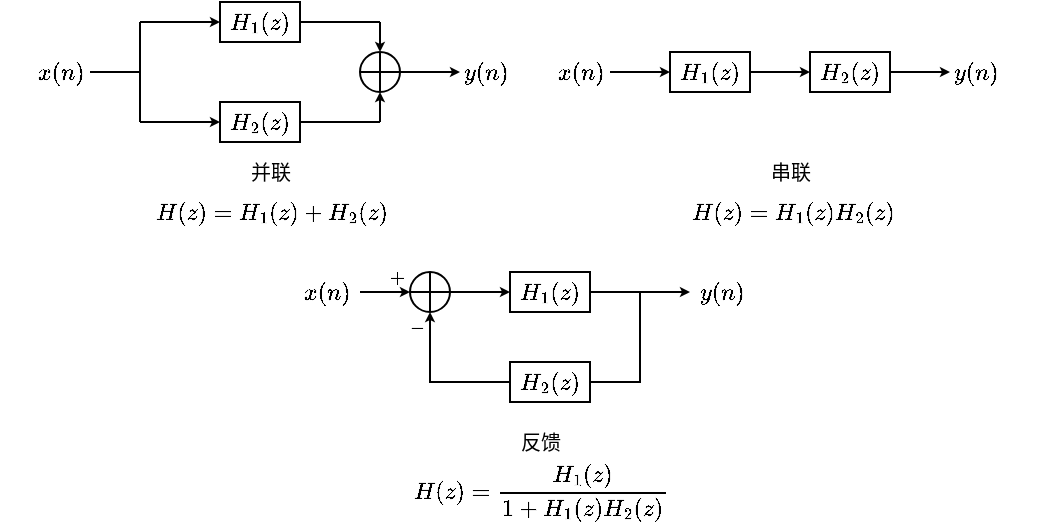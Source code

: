 <mxfile version="20.7.4" type="device" pages="2"><diagram id="JJFDP4JxBi6WycYrjmse" name="第 1 页"><mxGraphModel dx="658" dy="459" grid="1" gridSize="5" guides="1" tooltips="1" connect="1" arrows="1" fold="1" page="1" pageScale="1" pageWidth="827" pageHeight="1169" math="1" shadow="0"><root><mxCell id="0"/><mxCell id="1" parent="0"/><mxCell id="b4cG3zb9_oaLRwpE3bwH-1" value="$$x(n)$$" style="text;html=1;align=center;verticalAlign=middle;resizable=1;points=[];autosize=1;strokeColor=none;fillColor=none;fontSize=10;movable=1;rotatable=1;deletable=1;editable=1;connectable=1;" parent="1" vertex="1"><mxGeometry x="65" y="65" width="60" height="30" as="geometry"/></mxCell><mxCell id="b4cG3zb9_oaLRwpE3bwH-2" value="" style="endArrow=classic;html=1;rounded=0;fontSize=10;endSize=2;startSize=2;" parent="1" edge="1"><mxGeometry width="50" height="50" relative="1" as="geometry"><mxPoint x="135" y="55" as="sourcePoint"/><mxPoint x="175" y="55" as="targetPoint"/></mxGeometry></mxCell><mxCell id="b4cG3zb9_oaLRwpE3bwH-3" value="" style="endArrow=none;html=1;rounded=0;fontSize=10;startSize=2;endSize=2;" parent="1" edge="1"><mxGeometry width="50" height="50" relative="1" as="geometry"><mxPoint x="135" y="105" as="sourcePoint"/><mxPoint x="135" y="55" as="targetPoint"/></mxGeometry></mxCell><mxCell id="b4cG3zb9_oaLRwpE3bwH-4" value="" style="endArrow=classic;html=1;rounded=0;fontSize=10;startSize=2;endSize=2;" parent="1" edge="1"><mxGeometry width="50" height="50" relative="1" as="geometry"><mxPoint x="135" y="105" as="sourcePoint"/><mxPoint x="175" y="105" as="targetPoint"/></mxGeometry></mxCell><mxCell id="b4cG3zb9_oaLRwpE3bwH-5" value="$$H_1(z)$$" style="rounded=0;whiteSpace=wrap;html=1;fontSize=10;" parent="1" vertex="1"><mxGeometry x="175" y="45" width="40" height="20" as="geometry"/></mxCell><mxCell id="b4cG3zb9_oaLRwpE3bwH-6" value="$$H_2(z)$$" style="rounded=0;whiteSpace=wrap;html=1;fontSize=10;" parent="1" vertex="1"><mxGeometry x="175" y="95" width="40" height="20" as="geometry"/></mxCell><mxCell id="b4cG3zb9_oaLRwpE3bwH-7" value="" style="endArrow=none;html=1;rounded=0;fontSize=10;startSize=2;endSize=2;" parent="1" edge="1"><mxGeometry width="50" height="50" relative="1" as="geometry"><mxPoint x="215" y="55" as="sourcePoint"/><mxPoint x="255" y="55" as="targetPoint"/></mxGeometry></mxCell><mxCell id="b4cG3zb9_oaLRwpE3bwH-8" value="" style="endArrow=none;html=1;rounded=0;fontSize=10;startSize=2;endSize=2;" parent="1" edge="1"><mxGeometry width="50" height="50" relative="1" as="geometry"><mxPoint x="215" y="105" as="sourcePoint"/><mxPoint x="255" y="105" as="targetPoint"/></mxGeometry></mxCell><mxCell id="b4cG3zb9_oaLRwpE3bwH-10" value="" style="shape=orEllipse;perimeter=ellipsePerimeter;whiteSpace=wrap;html=1;backgroundOutline=1;fontSize=10;" parent="1" vertex="1"><mxGeometry x="245" y="70" width="20" height="20" as="geometry"/></mxCell><mxCell id="4q6ykrRLlagIntSVL15F-1" value="" style="endArrow=classic;html=1;rounded=0;startSize=2;endSize=2;entryX=0.5;entryY=0;entryDx=0;entryDy=0;" parent="1" target="b4cG3zb9_oaLRwpE3bwH-10" edge="1"><mxGeometry width="50" height="50" relative="1" as="geometry"><mxPoint x="255" y="55" as="sourcePoint"/><mxPoint x="320" y="40" as="targetPoint"/></mxGeometry></mxCell><mxCell id="4q6ykrRLlagIntSVL15F-2" value="" style="endArrow=classic;html=1;rounded=0;startSize=2;endSize=2;entryX=0.5;entryY=1;entryDx=0;entryDy=0;" parent="1" target="b4cG3zb9_oaLRwpE3bwH-10" edge="1"><mxGeometry width="50" height="50" relative="1" as="geometry"><mxPoint x="255" y="105" as="sourcePoint"/><mxPoint x="305" y="55" as="targetPoint"/></mxGeometry></mxCell><mxCell id="4q6ykrRLlagIntSVL15F-3" value="" style="endArrow=classic;html=1;rounded=0;startSize=2;endSize=2;" parent="1" edge="1"><mxGeometry width="50" height="50" relative="1" as="geometry"><mxPoint x="265" y="80" as="sourcePoint"/><mxPoint x="295" y="80" as="targetPoint"/></mxGeometry></mxCell><mxCell id="4q6ykrRLlagIntSVL15F-4" value="$$y(n)$$" style="text;html=1;align=center;verticalAlign=middle;resizable=1;points=[];autosize=1;strokeColor=none;fillColor=none;fontSize=10;movable=1;rotatable=1;deletable=1;editable=1;connectable=1;" parent="1" vertex="1"><mxGeometry x="278" y="65" width="60" height="30" as="geometry"/></mxCell><mxCell id="4q6ykrRLlagIntSVL15F-5" value="" style="endArrow=none;html=1;rounded=0;fontSize=10;startSize=2;endSize=2;" parent="1" edge="1"><mxGeometry width="50" height="50" relative="1" as="geometry"><mxPoint x="110" y="80" as="sourcePoint"/><mxPoint x="135" y="80" as="targetPoint"/></mxGeometry></mxCell><mxCell id="4q6ykrRLlagIntSVL15F-6" value="并联" style="text;html=1;align=center;verticalAlign=middle;resizable=1;points=[];autosize=1;strokeColor=none;fillColor=none;fontSize=10;movable=1;rotatable=1;deletable=1;editable=1;connectable=1;" parent="1" vertex="1"><mxGeometry x="180" y="120" width="40" height="20" as="geometry"/></mxCell><mxCell id="4q6ykrRLlagIntSVL15F-7" value="$$H(z)=H_1(z)+H_2(z)$$" style="text;html=1;align=center;verticalAlign=middle;resizable=1;points=[];autosize=1;strokeColor=none;fillColor=none;fontSize=10;movable=1;rotatable=1;deletable=1;editable=1;connectable=1;" parent="1" vertex="1"><mxGeometry x="133" y="135" width="135" height="30" as="geometry"/></mxCell><mxCell id="4q6ykrRLlagIntSVL15F-8" value="$$x(n)$$" style="text;html=1;align=center;verticalAlign=middle;resizable=1;points=[];autosize=1;strokeColor=none;fillColor=none;fontSize=10;movable=1;rotatable=1;deletable=1;editable=1;connectable=1;" parent="1" vertex="1"><mxGeometry x="325" y="65" width="60" height="30" as="geometry"/></mxCell><mxCell id="4q6ykrRLlagIntSVL15F-9" value="" style="endArrow=classic;html=1;rounded=0;fontSize=10;endSize=2;startSize=2;" parent="1" edge="1"><mxGeometry width="50" height="50" relative="1" as="geometry"><mxPoint x="370" y="80" as="sourcePoint"/><mxPoint x="400" y="80" as="targetPoint"/></mxGeometry></mxCell><mxCell id="4q6ykrRLlagIntSVL15F-11" value="" style="endArrow=classic;html=1;rounded=0;fontSize=10;startSize=2;endSize=2;" parent="1" edge="1"><mxGeometry width="50" height="50" relative="1" as="geometry"><mxPoint x="440" y="80" as="sourcePoint"/><mxPoint x="470" y="80" as="targetPoint"/></mxGeometry></mxCell><mxCell id="4q6ykrRLlagIntSVL15F-12" value="$$H_1(z)$$" style="rounded=0;whiteSpace=wrap;html=1;fontSize=10;" parent="1" vertex="1"><mxGeometry x="400" y="70" width="40" height="20" as="geometry"/></mxCell><mxCell id="4q6ykrRLlagIntSVL15F-13" value="$$H_2(z)$$" style="rounded=0;whiteSpace=wrap;html=1;fontSize=10;" parent="1" vertex="1"><mxGeometry x="470" y="70" width="40" height="20" as="geometry"/></mxCell><mxCell id="4q6ykrRLlagIntSVL15F-19" value="" style="endArrow=classic;html=1;rounded=0;startSize=2;endSize=2;" parent="1" edge="1"><mxGeometry width="50" height="50" relative="1" as="geometry"><mxPoint x="510" y="80" as="sourcePoint"/><mxPoint x="540" y="80" as="targetPoint"/></mxGeometry></mxCell><mxCell id="4q6ykrRLlagIntSVL15F-20" value="$$y(n)$$" style="text;html=1;align=center;verticalAlign=middle;resizable=1;points=[];autosize=1;strokeColor=none;fillColor=none;fontSize=10;movable=1;rotatable=1;deletable=1;editable=1;connectable=1;" parent="1" vertex="1"><mxGeometry x="523" y="65" width="60" height="30" as="geometry"/></mxCell><mxCell id="4q6ykrRLlagIntSVL15F-22" value="串联" style="text;html=1;align=center;verticalAlign=middle;resizable=1;points=[];autosize=1;strokeColor=none;fillColor=none;fontSize=10;movable=1;rotatable=1;deletable=1;editable=1;connectable=1;" parent="1" vertex="1"><mxGeometry x="440" y="115" width="40" height="30" as="geometry"/></mxCell><mxCell id="4q6ykrRLlagIntSVL15F-23" value="$$H(z)=H_1(z)H_2(z)$$" style="text;html=1;align=center;verticalAlign=middle;resizable=1;points=[];autosize=1;strokeColor=none;fillColor=none;fontSize=10;movable=1;rotatable=1;deletable=1;editable=1;connectable=1;" parent="1" vertex="1"><mxGeometry x="396" y="135" width="130" height="30" as="geometry"/></mxCell><mxCell id="cuq1s4lnqNH5COgfYEs--2" value="$$x(n)$$" style="text;html=1;align=center;verticalAlign=middle;resizable=1;points=[];autosize=1;strokeColor=none;fillColor=none;fontSize=10;movable=1;rotatable=1;deletable=1;editable=1;connectable=1;" vertex="1" parent="1"><mxGeometry x="210" y="180" width="35" height="20" as="geometry"/></mxCell><mxCell id="cuq1s4lnqNH5COgfYEs--3" value="" style="endArrow=classic;html=1;rounded=0;fontSize=10;endSize=2;startSize=2;exitX=1;exitY=0.5;exitDx=0;exitDy=0;entryX=0;entryY=0.5;entryDx=0;entryDy=0;" edge="1" parent="1" source="cuq1s4lnqNH5COgfYEs--10" target="cuq1s4lnqNH5COgfYEs--6"><mxGeometry width="50" height="50" relative="1" as="geometry"><mxPoint x="280" y="155" as="sourcePoint"/><mxPoint x="310" y="165" as="targetPoint"/></mxGeometry></mxCell><mxCell id="cuq1s4lnqNH5COgfYEs--5" value="" style="endArrow=classic;html=1;rounded=0;fontSize=10;startSize=2;endSize=2;entryX=0.5;entryY=1;entryDx=0;entryDy=0;exitX=0;exitY=0.5;exitDx=0;exitDy=0;" edge="1" parent="1" source="cuq1s4lnqNH5COgfYEs--7" target="cuq1s4lnqNH5COgfYEs--10"><mxGeometry width="50" height="50" relative="1" as="geometry"><mxPoint x="280" y="235" as="sourcePoint"/><mxPoint x="310" y="215" as="targetPoint"/><Array as="points"><mxPoint x="280" y="235"/></Array></mxGeometry></mxCell><mxCell id="cuq1s4lnqNH5COgfYEs--6" value="$$H_1(z)$$" style="rounded=0;whiteSpace=wrap;html=1;fontSize=10;" vertex="1" parent="1"><mxGeometry x="320" y="180" width="40" height="20" as="geometry"/></mxCell><mxCell id="cuq1s4lnqNH5COgfYEs--7" value="$$H_2(z)$$" style="rounded=0;whiteSpace=wrap;html=1;fontSize=10;" vertex="1" parent="1"><mxGeometry x="320" y="225" width="40" height="20" as="geometry"/></mxCell><mxCell id="cuq1s4lnqNH5COgfYEs--8" value="" style="endArrow=none;html=1;rounded=0;fontSize=10;startSize=2;endSize=2;exitX=1;exitY=0.5;exitDx=0;exitDy=0;" edge="1" parent="1" source="cuq1s4lnqNH5COgfYEs--6"><mxGeometry width="50" height="50" relative="1" as="geometry"><mxPoint x="350" y="165" as="sourcePoint"/><mxPoint x="400" y="190" as="targetPoint"/></mxGeometry></mxCell><mxCell id="cuq1s4lnqNH5COgfYEs--9" value="" style="endArrow=none;html=1;rounded=0;fontSize=10;startSize=2;endSize=2;entryX=1;entryY=0.5;entryDx=0;entryDy=0;" edge="1" parent="1" target="cuq1s4lnqNH5COgfYEs--7"><mxGeometry width="50" height="50" relative="1" as="geometry"><mxPoint x="385" y="190" as="sourcePoint"/><mxPoint x="390" y="215" as="targetPoint"/><Array as="points"><mxPoint x="385" y="235"/></Array></mxGeometry></mxCell><mxCell id="cuq1s4lnqNH5COgfYEs--10" value="" style="shape=orEllipse;perimeter=ellipsePerimeter;whiteSpace=wrap;html=1;backgroundOutline=1;fontSize=10;" vertex="1" parent="1"><mxGeometry x="270" y="180" width="20" height="20" as="geometry"/></mxCell><mxCell id="cuq1s4lnqNH5COgfYEs--13" value="" style="endArrow=classic;html=1;rounded=0;startSize=2;endSize=2;" edge="1" parent="1"><mxGeometry width="50" height="50" relative="1" as="geometry"><mxPoint x="400" y="190" as="sourcePoint"/><mxPoint x="410" y="190" as="targetPoint"/></mxGeometry></mxCell><mxCell id="cuq1s4lnqNH5COgfYEs--14" value="$$y(n)$$" style="text;html=1;align=center;verticalAlign=middle;resizable=1;points=[];autosize=1;strokeColor=none;fillColor=none;fontSize=10;movable=1;rotatable=1;deletable=1;editable=1;connectable=1;" vertex="1" parent="1"><mxGeometry x="396" y="175" width="60" height="30" as="geometry"/></mxCell><mxCell id="cuq1s4lnqNH5COgfYEs--15" value="" style="endArrow=classic;html=1;rounded=0;fontSize=10;startSize=2;endSize=2;endFill=1;" edge="1" parent="1"><mxGeometry width="50" height="50" relative="1" as="geometry"><mxPoint x="245" y="190" as="sourcePoint"/><mxPoint x="270" y="190" as="targetPoint"/></mxGeometry></mxCell><mxCell id="cuq1s4lnqNH5COgfYEs--16" value="$$+$$" style="text;html=1;align=center;verticalAlign=middle;resizable=1;points=[];autosize=1;strokeColor=none;fillColor=none;fontSize=8;movable=1;rotatable=1;deletable=1;editable=1;connectable=1;" vertex="1" parent="1"><mxGeometry x="255" y="175" width="15" height="15" as="geometry"/></mxCell><mxCell id="cuq1s4lnqNH5COgfYEs--17" value="$$-$$" style="text;html=1;align=center;verticalAlign=middle;resizable=1;points=[];autosize=1;strokeColor=none;fillColor=none;fontSize=8;movable=1;rotatable=1;deletable=1;editable=1;connectable=1;" vertex="1" parent="1"><mxGeometry x="265" y="200" width="15" height="15" as="geometry"/></mxCell><mxCell id="cuq1s4lnqNH5COgfYEs--22" value="反馈" style="text;html=1;align=center;verticalAlign=middle;resizable=1;points=[];autosize=1;strokeColor=none;fillColor=none;fontSize=10;movable=1;rotatable=1;deletable=1;editable=1;connectable=1;" vertex="1" parent="1"><mxGeometry x="315" y="250" width="40" height="30" as="geometry"/></mxCell><mxCell id="cuq1s4lnqNH5COgfYEs--23" value="$$H(z)=\frac{H_1(z)}{1+H_1(z)H_2(z)}$$" style="text;html=1;align=center;verticalAlign=middle;resizable=0;points=[];autosize=1;strokeColor=none;fillColor=none;fontSize=10;" vertex="1" parent="1"><mxGeometry x="235" y="275" width="200" height="30" as="geometry"/></mxCell></root></mxGraphModel></diagram><diagram id="ZNCuDkO9YnSEe4wiAJnF" name="第 2 页"><mxGraphModel dx="318" dy="222" grid="1" gridSize="5" guides="1" tooltips="1" connect="1" arrows="1" fold="1" page="1" pageScale="1" pageWidth="827" pageHeight="1169" math="1" shadow="0"><root><mxCell id="0"/><mxCell id="1" parent="0"/><mxCell id="1MvGV-CY55X10MRo8JR7-1" value="" style="endArrow=none;html=1;rounded=0;fontSize=10;entryX=0;entryY=0.5;entryDx=0;entryDy=0;" edge="1" parent="1" target="1MvGV-CY55X10MRo8JR7-7"><mxGeometry width="50" height="50" relative="1" as="geometry"><mxPoint x="80" y="80" as="sourcePoint"/><mxPoint x="195" y="80" as="targetPoint"/></mxGeometry></mxCell><mxCell id="1MvGV-CY55X10MRo8JR7-2" value="" style="endArrow=classic;html=1;rounded=0;fontSize=10;startSize=2;endSize=2;" edge="1" parent="1"><mxGeometry width="50" height="50" relative="1" as="geometry"><mxPoint x="145" y="80" as="sourcePoint"/><mxPoint x="160" y="80" as="targetPoint"/></mxGeometry></mxCell><mxCell id="1MvGV-CY55X10MRo8JR7-3" value="" style="endArrow=classic;html=1;rounded=0;fontSize=10;startSize=2;endSize=2;endFill=1;" edge="1" parent="1"><mxGeometry width="50" height="50" relative="1" as="geometry"><mxPoint x="120" y="80" as="sourcePoint"/><mxPoint x="120" y="100" as="targetPoint"/></mxGeometry></mxCell><mxCell id="1MvGV-CY55X10MRo8JR7-4" value="$$z^{-1}$$" style="rounded=0;whiteSpace=wrap;html=1;fontSize=10;" vertex="1" parent="1"><mxGeometry x="105" y="100" width="30" height="30" as="geometry"/></mxCell><mxCell id="1MvGV-CY55X10MRo8JR7-5" value="$$x(n)$$" style="text;html=1;align=center;verticalAlign=middle;resizable=1;points=[];autosize=1;strokeColor=none;fillColor=none;fontSize=10;movable=1;rotatable=1;deletable=1;editable=1;connectable=1;" vertex="1" parent="1"><mxGeometry x="80" y="60" width="30" height="20" as="geometry"/></mxCell><mxCell id="1MvGV-CY55X10MRo8JR7-6" value="$$b_0$$" style="text;html=1;align=center;verticalAlign=middle;resizable=1;points=[];autosize=1;strokeColor=none;fillColor=none;fontSize=10;movable=1;rotatable=1;deletable=1;editable=1;connectable=1;" vertex="1" parent="1"><mxGeometry x="145" y="60" width="20" height="20" as="geometry"/></mxCell><mxCell id="1MvGV-CY55X10MRo8JR7-7" value="$$\Sigma$$" style="ellipse;whiteSpace=wrap;html=1;aspect=fixed;fontSize=10;" vertex="1" parent="1"><mxGeometry x="195" y="70" width="20" height="20" as="geometry"/></mxCell><mxCell id="1MvGV-CY55X10MRo8JR7-8" value="$$\Sigma$$" style="ellipse;whiteSpace=wrap;html=1;aspect=fixed;fontSize=10;" vertex="1" parent="1"><mxGeometry x="195" y="140" width="20" height="20" as="geometry"/></mxCell><mxCell id="1MvGV-CY55X10MRo8JR7-9" value="$$\Sigma$$" style="ellipse;whiteSpace=wrap;html=1;aspect=fixed;fontSize=10;" vertex="1" parent="1"><mxGeometry x="195" y="210" width="20" height="20" as="geometry"/></mxCell><mxCell id="1MvGV-CY55X10MRo8JR7-10" value="$$\Sigma$$" style="ellipse;whiteSpace=wrap;html=1;aspect=fixed;fontSize=10;" vertex="1" parent="1"><mxGeometry x="195" y="280" width="20" height="20" as="geometry"/></mxCell><mxCell id="1MvGV-CY55X10MRo8JR7-11" value="$$z^{-1}$$" style="rounded=0;whiteSpace=wrap;html=1;fontSize=10;" vertex="1" parent="1"><mxGeometry x="105" y="170" width="30" height="30" as="geometry"/></mxCell><mxCell id="1MvGV-CY55X10MRo8JR7-12" value="$$z^{-1}$$" style="rounded=0;whiteSpace=wrap;html=1;fontSize=10;" vertex="1" parent="1"><mxGeometry x="105" y="310" width="30" height="30" as="geometry"/></mxCell><mxCell id="1MvGV-CY55X10MRo8JR7-13" value="" style="endArrow=classic;html=1;rounded=0;fontSize=10;startSize=2;endSize=2;exitX=0.5;exitY=1;exitDx=0;exitDy=0;entryX=0.5;entryY=0;entryDx=0;entryDy=0;" edge="1" parent="1" source="1MvGV-CY55X10MRo8JR7-4" target="1MvGV-CY55X10MRo8JR7-11"><mxGeometry width="50" height="50" relative="1" as="geometry"><mxPoint x="155" y="165" as="sourcePoint"/><mxPoint x="205" y="115" as="targetPoint"/></mxGeometry></mxCell><mxCell id="1MvGV-CY55X10MRo8JR7-15" value="" style="endArrow=none;html=1;rounded=0;fontSize=10;startSize=2;endSize=2;entryX=0;entryY=0.5;entryDx=0;entryDy=0;" edge="1" parent="1" target="1MvGV-CY55X10MRo8JR7-8"><mxGeometry width="50" height="50" relative="1" as="geometry"><mxPoint x="120" y="150" as="sourcePoint"/><mxPoint x="215" y="150" as="targetPoint"/></mxGeometry></mxCell><mxCell id="1MvGV-CY55X10MRo8JR7-16" value="" style="endArrow=classic;html=1;rounded=0;fontSize=10;startSize=2;endSize=2;" edge="1" parent="1"><mxGeometry width="50" height="50" relative="1" as="geometry"><mxPoint x="145" y="150" as="sourcePoint"/><mxPoint x="160" y="150" as="targetPoint"/></mxGeometry></mxCell><mxCell id="1MvGV-CY55X10MRo8JR7-17" value="$$b_1$$" style="text;html=1;align=center;verticalAlign=middle;resizable=1;points=[];autosize=1;strokeColor=none;fillColor=none;fontSize=10;movable=1;rotatable=1;deletable=1;editable=1;connectable=1;" vertex="1" parent="1"><mxGeometry x="145" y="130" width="20" height="20" as="geometry"/></mxCell><mxCell id="1MvGV-CY55X10MRo8JR7-18" value="" style="endArrow=classic;html=1;rounded=0;fontSize=10;startSize=2;endSize=2;" edge="1" parent="1"><mxGeometry width="50" height="50" relative="1" as="geometry"><mxPoint x="145" y="220" as="sourcePoint"/><mxPoint x="160" y="220" as="targetPoint"/></mxGeometry></mxCell><mxCell id="1MvGV-CY55X10MRo8JR7-19" value="$$b_2$$" style="text;html=1;align=center;verticalAlign=middle;resizable=1;points=[];autosize=1;strokeColor=none;fillColor=none;fontSize=10;movable=1;rotatable=1;deletable=1;editable=1;connectable=1;" vertex="1" parent="1"><mxGeometry x="145" y="200" width="20" height="20" as="geometry"/></mxCell><mxCell id="1MvGV-CY55X10MRo8JR7-20" value="" style="endArrow=classic;html=1;rounded=0;fontSize=10;startSize=2;endSize=2;" edge="1" parent="1"><mxGeometry width="50" height="50" relative="1" as="geometry"><mxPoint x="145" y="290" as="sourcePoint"/><mxPoint x="160" y="290" as="targetPoint"/></mxGeometry></mxCell><mxCell id="1MvGV-CY55X10MRo8JR7-21" value="$$b_{N-1}$$" style="text;html=1;align=center;verticalAlign=middle;resizable=1;points=[];autosize=1;strokeColor=none;fillColor=none;fontSize=10;movable=1;rotatable=1;deletable=1;editable=1;connectable=1;" vertex="1" parent="1"><mxGeometry x="140" y="270" width="35" height="20" as="geometry"/></mxCell><mxCell id="1MvGV-CY55X10MRo8JR7-22" value="" style="endArrow=classic;html=1;rounded=0;fontSize=10;startSize=2;endSize=2;" edge="1" parent="1"><mxGeometry width="50" height="50" relative="1" as="geometry"><mxPoint x="145" y="360" as="sourcePoint"/><mxPoint x="160" y="360" as="targetPoint"/></mxGeometry></mxCell><mxCell id="1MvGV-CY55X10MRo8JR7-23" value="$$b_N$$" style="text;html=1;align=center;verticalAlign=middle;resizable=1;points=[];autosize=1;strokeColor=none;fillColor=none;fontSize=10;movable=1;rotatable=1;deletable=1;editable=1;connectable=1;" vertex="1" parent="1"><mxGeometry x="145" y="340" width="20" height="20" as="geometry"/></mxCell><mxCell id="1MvGV-CY55X10MRo8JR7-24" value="" style="endArrow=none;html=1;rounded=0;fontSize=10;startSize=2;endSize=2;exitX=0.5;exitY=1;exitDx=0;exitDy=0;endFill=0;" edge="1" parent="1" source="1MvGV-CY55X10MRo8JR7-11"><mxGeometry width="50" height="50" relative="1" as="geometry"><mxPoint x="25" y="200" as="sourcePoint"/><mxPoint x="120" y="245" as="targetPoint"/></mxGeometry></mxCell><mxCell id="1MvGV-CY55X10MRo8JR7-25" value="" style="endArrow=none;html=1;rounded=0;fontSize=10;startSize=2;endSize=2;entryX=0;entryY=0.5;entryDx=0;entryDy=0;" edge="1" parent="1" target="1MvGV-CY55X10MRo8JR7-9"><mxGeometry width="50" height="50" relative="1" as="geometry"><mxPoint x="120" y="220" as="sourcePoint"/><mxPoint x="170" y="170" as="targetPoint"/></mxGeometry></mxCell><mxCell id="1MvGV-CY55X10MRo8JR7-26" value="" style="endArrow=none;html=1;rounded=0;fontSize=10;startSize=2;endSize=2;entryX=0;entryY=0.5;entryDx=0;entryDy=0;" edge="1" parent="1" target="1MvGV-CY55X10MRo8JR7-10"><mxGeometry width="50" height="50" relative="1" as="geometry"><mxPoint x="120" y="290" as="sourcePoint"/><mxPoint x="175" y="245" as="targetPoint"/></mxGeometry></mxCell><mxCell id="1MvGV-CY55X10MRo8JR7-27" value="" style="endArrow=none;dashed=1;html=1;rounded=0;fontSize=10;startSize=2;endSize=2;" edge="1" parent="1"><mxGeometry x="-0.5" y="85" width="50" height="50" relative="1" as="geometry"><mxPoint x="119.88" y="245" as="sourcePoint"/><mxPoint x="119.88" y="265" as="targetPoint"/><mxPoint as="offset"/></mxGeometry></mxCell><mxCell id="1MvGV-CY55X10MRo8JR7-28" value="" style="endArrow=none;html=1;rounded=0;fontSize=10;startSize=2;endSize=2;" edge="1" parent="1"><mxGeometry width="50" height="50" relative="1" as="geometry"><mxPoint x="120" y="290" as="sourcePoint"/><mxPoint x="120" y="265" as="targetPoint"/></mxGeometry></mxCell><mxCell id="1MvGV-CY55X10MRo8JR7-29" value="" style="endArrow=classic;html=1;rounded=0;fontSize=10;startSize=2;endSize=2;entryX=0.5;entryY=0;entryDx=0;entryDy=0;" edge="1" parent="1" target="1MvGV-CY55X10MRo8JR7-12"><mxGeometry width="50" height="50" relative="1" as="geometry"><mxPoint x="120" y="290" as="sourcePoint"/><mxPoint x="110" y="235" as="targetPoint"/></mxGeometry></mxCell><mxCell id="1MvGV-CY55X10MRo8JR7-32" value="" style="endArrow=classic;html=1;rounded=0;fontSize=10;startSize=2;endSize=2;exitX=0.5;exitY=1;exitDx=0;exitDy=0;entryX=0.5;entryY=1;entryDx=0;entryDy=0;" edge="1" parent="1" source="1MvGV-CY55X10MRo8JR7-12" target="1MvGV-CY55X10MRo8JR7-10"><mxGeometry width="50" height="50" relative="1" as="geometry"><mxPoint x="95" y="405" as="sourcePoint"/><mxPoint x="145" y="355" as="targetPoint"/><Array as="points"><mxPoint x="120" y="360"/><mxPoint x="205" y="360"/></Array></mxGeometry></mxCell><mxCell id="1MvGV-CY55X10MRo8JR7-33" value="" style="endArrow=none;dashed=1;html=1;rounded=0;fontSize=10;startSize=2;endSize=2;" edge="1" parent="1"><mxGeometry x="-0.5" y="85" width="50" height="50" relative="1" as="geometry"><mxPoint x="205" y="245" as="sourcePoint"/><mxPoint x="205" y="265" as="targetPoint"/><mxPoint as="offset"/></mxGeometry></mxCell><mxCell id="1MvGV-CY55X10MRo8JR7-34" value="" style="endArrow=none;html=1;rounded=0;fontSize=10;startSize=2;endSize=2;exitX=0.5;exitY=0;exitDx=0;exitDy=0;" edge="1" parent="1" source="1MvGV-CY55X10MRo8JR7-10"><mxGeometry width="50" height="50" relative="1" as="geometry"><mxPoint x="245" y="305" as="sourcePoint"/><mxPoint x="205" y="265" as="targetPoint"/></mxGeometry></mxCell><mxCell id="1MvGV-CY55X10MRo8JR7-35" value="" style="endArrow=classic;html=1;rounded=0;fontSize=10;startSize=2;endSize=2;endFill=1;entryX=0.5;entryY=1;entryDx=0;entryDy=0;" edge="1" parent="1" target="1MvGV-CY55X10MRo8JR7-9"><mxGeometry width="50" height="50" relative="1" as="geometry"><mxPoint x="205" y="245" as="sourcePoint"/><mxPoint x="290" y="210" as="targetPoint"/></mxGeometry></mxCell><mxCell id="1MvGV-CY55X10MRo8JR7-36" value="" style="endArrow=classic;html=1;rounded=0;fontSize=10;startSize=2;endSize=2;exitX=0.5;exitY=0;exitDx=0;exitDy=0;entryX=0.5;entryY=1;entryDx=0;entryDy=0;" edge="1" parent="1" source="1MvGV-CY55X10MRo8JR7-9" target="1MvGV-CY55X10MRo8JR7-8"><mxGeometry width="50" height="50" relative="1" as="geometry"><mxPoint x="230" y="220" as="sourcePoint"/><mxPoint x="220" y="175" as="targetPoint"/></mxGeometry></mxCell><mxCell id="1MvGV-CY55X10MRo8JR7-37" value="" style="endArrow=classic;html=1;rounded=0;fontSize=10;startSize=2;endSize=2;exitX=0.5;exitY=0;exitDx=0;exitDy=0;entryX=0.5;entryY=1;entryDx=0;entryDy=0;" edge="1" parent="1" source="1MvGV-CY55X10MRo8JR7-8" target="1MvGV-CY55X10MRo8JR7-7"><mxGeometry width="50" height="50" relative="1" as="geometry"><mxPoint x="235" y="160" as="sourcePoint"/><mxPoint x="285" y="110" as="targetPoint"/></mxGeometry></mxCell><mxCell id="1MvGV-CY55X10MRo8JR7-38" value="" style="endArrow=classic;html=1;rounded=0;fontSize=10;startSize=2;endSize=2;exitX=1;exitY=0.5;exitDx=0;exitDy=0;entryX=0;entryY=0.5;entryDx=0;entryDy=0;" edge="1" parent="1" source="1MvGV-CY55X10MRo8JR7-7" target="1MvGV-CY55X10MRo8JR7-41"><mxGeometry width="50" height="50" relative="1" as="geometry"><mxPoint x="250" y="95" as="sourcePoint"/><mxPoint x="265" y="80" as="targetPoint"/></mxGeometry></mxCell><mxCell id="1MvGV-CY55X10MRo8JR7-40" value="$$w(n)$$" style="text;html=1;align=center;verticalAlign=middle;resizable=1;points=[];autosize=1;strokeColor=none;fillColor=none;fontSize=10;movable=1;rotatable=1;deletable=1;editable=1;connectable=1;" vertex="1" parent="1"><mxGeometry x="225" y="60" width="30" height="20" as="geometry"/></mxCell><mxCell id="1MvGV-CY55X10MRo8JR7-41" value="$$\Sigma$$" style="ellipse;whiteSpace=wrap;html=1;aspect=fixed;fontSize=10;" vertex="1" parent="1"><mxGeometry x="265" y="70" width="20" height="20" as="geometry"/></mxCell><mxCell id="1MvGV-CY55X10MRo8JR7-42" value="$$\Sigma$$" style="ellipse;whiteSpace=wrap;html=1;aspect=fixed;fontSize=10;" vertex="1" parent="1"><mxGeometry x="265" y="140" width="20" height="20" as="geometry"/></mxCell><mxCell id="1MvGV-CY55X10MRo8JR7-43" value="$$\Sigma$$" style="ellipse;whiteSpace=wrap;html=1;aspect=fixed;fontSize=10;" vertex="1" parent="1"><mxGeometry x="265" y="210" width="20" height="20" as="geometry"/></mxCell><mxCell id="1MvGV-CY55X10MRo8JR7-44" value="$$\Sigma$$" style="ellipse;whiteSpace=wrap;html=1;aspect=fixed;fontSize=10;" vertex="1" parent="1"><mxGeometry x="265" y="280" width="20" height="20" as="geometry"/></mxCell><mxCell id="1MvGV-CY55X10MRo8JR7-45" value="" style="endArrow=none;dashed=1;html=1;rounded=0;fontSize=10;startSize=2;endSize=2;" edge="1" parent="1"><mxGeometry x="-0.5" y="85" width="50" height="50" relative="1" as="geometry"><mxPoint x="275" y="245" as="sourcePoint"/><mxPoint x="275" y="265" as="targetPoint"/><mxPoint as="offset"/></mxGeometry></mxCell><mxCell id="1MvGV-CY55X10MRo8JR7-46" value="" style="endArrow=none;html=1;rounded=0;fontSize=10;startSize=2;endSize=2;exitX=0.5;exitY=0;exitDx=0;exitDy=0;" edge="1" source="1MvGV-CY55X10MRo8JR7-44" parent="1"><mxGeometry width="50" height="50" relative="1" as="geometry"><mxPoint x="315" y="305" as="sourcePoint"/><mxPoint x="275" y="265" as="targetPoint"/></mxGeometry></mxCell><mxCell id="1MvGV-CY55X10MRo8JR7-47" value="" style="endArrow=classic;html=1;rounded=0;fontSize=10;startSize=2;endSize=2;endFill=1;entryX=0.5;entryY=1;entryDx=0;entryDy=0;" edge="1" target="1MvGV-CY55X10MRo8JR7-43" parent="1"><mxGeometry width="50" height="50" relative="1" as="geometry"><mxPoint x="275" y="245" as="sourcePoint"/><mxPoint x="360" y="210" as="targetPoint"/></mxGeometry></mxCell><mxCell id="1MvGV-CY55X10MRo8JR7-48" value="" style="endArrow=classic;html=1;rounded=0;fontSize=10;startSize=2;endSize=2;exitX=0.5;exitY=0;exitDx=0;exitDy=0;entryX=0.5;entryY=1;entryDx=0;entryDy=0;" edge="1" source="1MvGV-CY55X10MRo8JR7-43" target="1MvGV-CY55X10MRo8JR7-42" parent="1"><mxGeometry width="50" height="50" relative="1" as="geometry"><mxPoint x="300" y="220" as="sourcePoint"/><mxPoint x="290" y="175" as="targetPoint"/></mxGeometry></mxCell><mxCell id="1MvGV-CY55X10MRo8JR7-49" value="" style="endArrow=classic;html=1;rounded=0;fontSize=10;startSize=2;endSize=2;exitX=0.5;exitY=0;exitDx=0;exitDy=0;entryX=0.5;entryY=1;entryDx=0;entryDy=0;" edge="1" source="1MvGV-CY55X10MRo8JR7-42" target="1MvGV-CY55X10MRo8JR7-41" parent="1"><mxGeometry width="50" height="50" relative="1" as="geometry"><mxPoint x="305" y="160" as="sourcePoint"/><mxPoint x="355" y="110" as="targetPoint"/></mxGeometry></mxCell><mxCell id="1MvGV-CY55X10MRo8JR7-50" value="" style="endArrow=classic;html=1;rounded=0;fontSize=10;startSize=2;endSize=2;endFill=1;" edge="1" parent="1"><mxGeometry width="50" height="50" relative="1" as="geometry"><mxPoint x="360" y="80" as="sourcePoint"/><mxPoint x="360" y="100" as="targetPoint"/></mxGeometry></mxCell><mxCell id="1MvGV-CY55X10MRo8JR7-51" value="$$z^{-1}$$" style="rounded=0;whiteSpace=wrap;html=1;fontSize=10;" vertex="1" parent="1"><mxGeometry x="345" y="100" width="30" height="30" as="geometry"/></mxCell><mxCell id="1MvGV-CY55X10MRo8JR7-53" value="$$z^{-1}$$" style="rounded=0;whiteSpace=wrap;html=1;fontSize=10;" vertex="1" parent="1"><mxGeometry x="345" y="170" width="30" height="30" as="geometry"/></mxCell><mxCell id="1MvGV-CY55X10MRo8JR7-54" value="$$z^{-1}$$" style="rounded=0;whiteSpace=wrap;html=1;fontSize=10;" vertex="1" parent="1"><mxGeometry x="345" y="310" width="30" height="30" as="geometry"/></mxCell><mxCell id="1MvGV-CY55X10MRo8JR7-55" value="" style="endArrow=classic;html=1;rounded=0;fontSize=10;startSize=2;endSize=2;exitX=0.5;exitY=1;exitDx=0;exitDy=0;entryX=0.5;entryY=0;entryDx=0;entryDy=0;" edge="1" source="1MvGV-CY55X10MRo8JR7-51" target="1MvGV-CY55X10MRo8JR7-53" parent="1"><mxGeometry width="50" height="50" relative="1" as="geometry"><mxPoint x="395" y="165" as="sourcePoint"/><mxPoint x="445" y="115" as="targetPoint"/></mxGeometry></mxCell><mxCell id="1MvGV-CY55X10MRo8JR7-56" value="" style="endArrow=none;html=1;rounded=0;fontSize=10;startSize=2;endSize=2;exitX=0.5;exitY=1;exitDx=0;exitDy=0;endFill=0;" edge="1" source="1MvGV-CY55X10MRo8JR7-53" parent="1"><mxGeometry width="50" height="50" relative="1" as="geometry"><mxPoint x="265" y="200" as="sourcePoint"/><mxPoint x="360" y="245" as="targetPoint"/></mxGeometry></mxCell><mxCell id="1MvGV-CY55X10MRo8JR7-57" value="" style="endArrow=none;dashed=1;html=1;rounded=0;fontSize=10;startSize=2;endSize=2;" edge="1" parent="1"><mxGeometry x="-0.5" y="85" width="50" height="50" relative="1" as="geometry"><mxPoint x="359.88" y="245" as="sourcePoint"/><mxPoint x="359.88" y="265" as="targetPoint"/><mxPoint as="offset"/></mxGeometry></mxCell><mxCell id="1MvGV-CY55X10MRo8JR7-58" value="" style="endArrow=none;html=1;rounded=0;fontSize=10;startSize=2;endSize=2;" edge="1" parent="1"><mxGeometry width="50" height="50" relative="1" as="geometry"><mxPoint x="360" y="290" as="sourcePoint"/><mxPoint x="360" y="265" as="targetPoint"/></mxGeometry></mxCell><mxCell id="1MvGV-CY55X10MRo8JR7-59" value="" style="endArrow=classic;html=1;rounded=0;fontSize=10;startSize=2;endSize=2;entryX=0.5;entryY=0;entryDx=0;entryDy=0;" edge="1" target="1MvGV-CY55X10MRo8JR7-54" parent="1"><mxGeometry width="50" height="50" relative="1" as="geometry"><mxPoint x="360" y="290" as="sourcePoint"/><mxPoint x="350" y="235" as="targetPoint"/></mxGeometry></mxCell><mxCell id="1MvGV-CY55X10MRo8JR7-60" value="$$y(n)$$" style="text;html=1;align=center;verticalAlign=middle;resizable=1;points=[];autosize=1;strokeColor=none;fillColor=none;fontSize=10;movable=1;rotatable=1;deletable=1;editable=1;connectable=1;" vertex="1" parent="1"><mxGeometry x="370" y="60" width="30" height="20" as="geometry"/></mxCell><mxCell id="1MvGV-CY55X10MRo8JR7-61" value="" style="endArrow=classic;html=1;rounded=0;fontSize=10;startSize=2;endSize=2;exitX=1;exitY=0.5;exitDx=0;exitDy=0;" edge="1" parent="1" source="1MvGV-CY55X10MRo8JR7-41"><mxGeometry width="50" height="50" relative="1" as="geometry"><mxPoint x="320" y="70" as="sourcePoint"/><mxPoint x="400" y="80" as="targetPoint"/></mxGeometry></mxCell><mxCell id="1MvGV-CY55X10MRo8JR7-62" value="" style="endArrow=classic;html=1;rounded=0;fontSize=10;startSize=2;endSize=2;" edge="1" parent="1"><mxGeometry width="50" height="50" relative="1" as="geometry"><mxPoint x="305" y="80" as="sourcePoint"/><mxPoint x="320" y="80" as="targetPoint"/></mxGeometry></mxCell><mxCell id="1MvGV-CY55X10MRo8JR7-63" value="$$1/a_0$$" style="text;html=1;align=center;verticalAlign=middle;resizable=1;points=[];autosize=1;strokeColor=none;fillColor=none;fontSize=10;movable=1;rotatable=1;deletable=1;editable=1;connectable=1;" vertex="1" parent="1"><mxGeometry x="295" y="60" width="40" height="20" as="geometry"/></mxCell><mxCell id="1MvGV-CY55X10MRo8JR7-64" value="" style="endArrow=none;html=1;rounded=0;fontSize=10;startSize=2;endSize=2;exitX=1;exitY=0.5;exitDx=0;exitDy=0;" edge="1" parent="1" source="1MvGV-CY55X10MRo8JR7-42"><mxGeometry width="50" height="50" relative="1" as="geometry"><mxPoint x="300" y="170" as="sourcePoint"/><mxPoint x="360" y="150" as="targetPoint"/></mxGeometry></mxCell><mxCell id="1MvGV-CY55X10MRo8JR7-65" value="" style="endArrow=none;html=1;rounded=0;fontSize=10;startSize=2;endSize=2;exitX=1;exitY=0.5;exitDx=0;exitDy=0;" edge="1" parent="1" source="1MvGV-CY55X10MRo8JR7-43"><mxGeometry width="50" height="50" relative="1" as="geometry"><mxPoint x="290" y="240" as="sourcePoint"/><mxPoint x="360" y="220" as="targetPoint"/></mxGeometry></mxCell><mxCell id="1MvGV-CY55X10MRo8JR7-66" value="" style="endArrow=none;html=1;rounded=0;fontSize=10;startSize=2;endSize=2;exitX=1;exitY=0.5;exitDx=0;exitDy=0;" edge="1" parent="1" source="1MvGV-CY55X10MRo8JR7-44"><mxGeometry width="50" height="50" relative="1" as="geometry"><mxPoint x="310" y="285" as="sourcePoint"/><mxPoint x="360" y="290" as="targetPoint"/></mxGeometry></mxCell><mxCell id="1MvGV-CY55X10MRo8JR7-67" value="" style="endArrow=classic;html=1;rounded=0;fontSize=10;startSize=2;endSize=2;entryX=0.5;entryY=1;entryDx=0;entryDy=0;exitX=0.5;exitY=1;exitDx=0;exitDy=0;" edge="1" parent="1" source="1MvGV-CY55X10MRo8JR7-54" target="1MvGV-CY55X10MRo8JR7-44"><mxGeometry width="50" height="50" relative="1" as="geometry"><mxPoint x="205" y="390" as="sourcePoint"/><mxPoint x="255" y="340" as="targetPoint"/><Array as="points"><mxPoint x="360" y="360"/><mxPoint x="275" y="360"/></Array></mxGeometry></mxCell><mxCell id="1MvGV-CY55X10MRo8JR7-68" value="" style="endArrow=classic;html=1;rounded=0;fontSize=10;startSize=2;endSize=2;" edge="1" parent="1"><mxGeometry width="50" height="50" relative="1" as="geometry"><mxPoint x="330" y="150" as="sourcePoint"/><mxPoint x="315" y="150" as="targetPoint"/></mxGeometry></mxCell><mxCell id="1MvGV-CY55X10MRo8JR7-69" value="$$-a_1$$" style="text;html=1;align=center;verticalAlign=middle;resizable=1;points=[];autosize=1;strokeColor=none;fillColor=none;fontSize=10;movable=1;rotatable=1;deletable=1;editable=1;connectable=1;" vertex="1" parent="1"><mxGeometry x="300" y="130" width="30" height="20" as="geometry"/></mxCell><mxCell id="1MvGV-CY55X10MRo8JR7-70" value="" style="endArrow=classic;html=1;rounded=0;fontSize=10;startSize=2;endSize=2;" edge="1" parent="1"><mxGeometry width="50" height="50" relative="1" as="geometry"><mxPoint x="330" y="220" as="sourcePoint"/><mxPoint x="315" y="220" as="targetPoint"/></mxGeometry></mxCell><mxCell id="1MvGV-CY55X10MRo8JR7-71" value="$$-a_2$$" style="text;html=1;align=center;verticalAlign=middle;resizable=1;points=[];autosize=1;strokeColor=none;fillColor=none;fontSize=10;movable=1;rotatable=1;deletable=1;editable=1;connectable=1;" vertex="1" parent="1"><mxGeometry x="305" y="200" width="20" height="20" as="geometry"/></mxCell><mxCell id="1MvGV-CY55X10MRo8JR7-72" value="" style="endArrow=classic;html=1;rounded=0;fontSize=10;startSize=2;endSize=2;" edge="1" parent="1"><mxGeometry width="50" height="50" relative="1" as="geometry"><mxPoint x="330" y="290" as="sourcePoint"/><mxPoint x="315" y="290" as="targetPoint"/></mxGeometry></mxCell><mxCell id="1MvGV-CY55X10MRo8JR7-73" value="$$-a_{N-1}$$" style="text;html=1;align=center;verticalAlign=middle;resizable=1;points=[];autosize=1;strokeColor=none;fillColor=none;fontSize=10;movable=1;rotatable=1;deletable=1;editable=1;connectable=1;" vertex="1" parent="1"><mxGeometry x="300" y="270" width="35" height="20" as="geometry"/></mxCell><mxCell id="1MvGV-CY55X10MRo8JR7-74" value="" style="endArrow=classic;html=1;rounded=0;fontSize=10;startSize=2;endSize=2;" edge="1" parent="1"><mxGeometry width="50" height="50" relative="1" as="geometry"><mxPoint x="330" y="360" as="sourcePoint"/><mxPoint x="315" y="360" as="targetPoint"/></mxGeometry></mxCell><mxCell id="1MvGV-CY55X10MRo8JR7-75" value="$$-a_N$$" style="text;html=1;align=center;verticalAlign=middle;resizable=1;points=[];autosize=1;strokeColor=none;fillColor=none;fontSize=10;movable=1;rotatable=1;deletable=1;editable=1;connectable=1;" vertex="1" parent="1"><mxGeometry x="305" y="340" width="25" height="20" as="geometry"/></mxCell><mxCell id="1MvGV-CY55X10MRo8JR7-76" value="$$x(n)$$" style="text;html=1;align=center;verticalAlign=middle;resizable=1;points=[];autosize=1;strokeColor=none;fillColor=none;fontSize=10;movable=1;rotatable=1;deletable=1;editable=1;connectable=0;allowArrows=0;" vertex="1" parent="1"><mxGeometry x="440" y="60" width="30" height="20" as="geometry"/></mxCell><mxCell id="1MvGV-CY55X10MRo8JR7-77" value="" style="endArrow=classic;html=1;rounded=0;fontSize=10;startSize=2;endSize=2;" edge="1" parent="1"><mxGeometry width="50" height="50" relative="1" as="geometry"><mxPoint x="440" y="80" as="sourcePoint"/><mxPoint x="480" y="80" as="targetPoint"/></mxGeometry></mxCell><mxCell id="1MvGV-CY55X10MRo8JR7-87" value="$$\Sigma$$" style="ellipse;whiteSpace=wrap;html=1;aspect=fixed;fontSize=10;" vertex="1" parent="1"><mxGeometry x="480" y="70" width="20" height="20" as="geometry"/></mxCell><mxCell id="1MvGV-CY55X10MRo8JR7-88" value="$$\Sigma$$" style="ellipse;whiteSpace=wrap;html=1;aspect=fixed;fontSize=10;" vertex="1" parent="1"><mxGeometry x="480" y="140" width="20" height="20" as="geometry"/></mxCell><mxCell id="1MvGV-CY55X10MRo8JR7-89" value="$$\Sigma$$" style="ellipse;whiteSpace=wrap;html=1;aspect=fixed;fontSize=10;" vertex="1" parent="1"><mxGeometry x="480" y="210" width="20" height="20" as="geometry"/></mxCell><mxCell id="1MvGV-CY55X10MRo8JR7-90" value="$$\Sigma$$" style="ellipse;whiteSpace=wrap;html=1;aspect=fixed;fontSize=10;" vertex="1" parent="1"><mxGeometry x="480" y="280" width="20" height="20" as="geometry"/></mxCell><mxCell id="1MvGV-CY55X10MRo8JR7-91" value="" style="endArrow=none;dashed=1;html=1;rounded=0;fontSize=10;startSize=2;endSize=2;" edge="1" parent="1"><mxGeometry x="-0.5" y="85" width="50" height="50" relative="1" as="geometry"><mxPoint x="490" y="245" as="sourcePoint"/><mxPoint x="490" y="265" as="targetPoint"/><mxPoint as="offset"/></mxGeometry></mxCell><mxCell id="1MvGV-CY55X10MRo8JR7-92" value="" style="endArrow=none;html=1;rounded=0;fontSize=10;startSize=2;endSize=2;exitX=0.5;exitY=0;exitDx=0;exitDy=0;" edge="1" source="1MvGV-CY55X10MRo8JR7-90" parent="1"><mxGeometry width="50" height="50" relative="1" as="geometry"><mxPoint x="530" y="305" as="sourcePoint"/><mxPoint x="490" y="265" as="targetPoint"/></mxGeometry></mxCell><mxCell id="1MvGV-CY55X10MRo8JR7-93" value="" style="endArrow=classic;html=1;rounded=0;fontSize=10;startSize=2;endSize=2;endFill=1;entryX=0.5;entryY=1;entryDx=0;entryDy=0;" edge="1" target="1MvGV-CY55X10MRo8JR7-89" parent="1"><mxGeometry width="50" height="50" relative="1" as="geometry"><mxPoint x="490" y="245" as="sourcePoint"/><mxPoint x="575" y="210" as="targetPoint"/></mxGeometry></mxCell><mxCell id="1MvGV-CY55X10MRo8JR7-94" value="" style="endArrow=classic;html=1;rounded=0;fontSize=10;startSize=2;endSize=2;exitX=0.5;exitY=0;exitDx=0;exitDy=0;entryX=0.5;entryY=1;entryDx=0;entryDy=0;" edge="1" source="1MvGV-CY55X10MRo8JR7-89" target="1MvGV-CY55X10MRo8JR7-88" parent="1"><mxGeometry width="50" height="50" relative="1" as="geometry"><mxPoint x="515" y="220" as="sourcePoint"/><mxPoint x="505" y="175" as="targetPoint"/></mxGeometry></mxCell><mxCell id="1MvGV-CY55X10MRo8JR7-95" value="" style="endArrow=classic;html=1;rounded=0;fontSize=10;startSize=2;endSize=2;exitX=0.5;exitY=0;exitDx=0;exitDy=0;entryX=0.5;entryY=1;entryDx=0;entryDy=0;" edge="1" source="1MvGV-CY55X10MRo8JR7-88" target="1MvGV-CY55X10MRo8JR7-87" parent="1"><mxGeometry width="50" height="50" relative="1" as="geometry"><mxPoint x="520" y="160" as="sourcePoint"/><mxPoint x="570" y="110" as="targetPoint"/></mxGeometry></mxCell><mxCell id="1MvGV-CY55X10MRo8JR7-96" value="" style="endArrow=classic;html=1;rounded=0;fontSize=10;startSize=2;endSize=2;endFill=1;" edge="1" parent="1"><mxGeometry width="50" height="50" relative="1" as="geometry"><mxPoint x="575" y="80" as="sourcePoint"/><mxPoint x="575" y="100" as="targetPoint"/></mxGeometry></mxCell><mxCell id="1MvGV-CY55X10MRo8JR7-97" value="$$z^{-1}$$" style="rounded=0;whiteSpace=wrap;html=1;fontSize=10;" vertex="1" parent="1"><mxGeometry x="560" y="100" width="30" height="30" as="geometry"/></mxCell><mxCell id="1MvGV-CY55X10MRo8JR7-98" value="$$z^{-1}$$" style="rounded=0;whiteSpace=wrap;html=1;fontSize=10;" vertex="1" parent="1"><mxGeometry x="560" y="170" width="30" height="30" as="geometry"/></mxCell><mxCell id="1MvGV-CY55X10MRo8JR7-99" value="$$z^{-1}$$" style="rounded=0;whiteSpace=wrap;html=1;fontSize=10;" vertex="1" parent="1"><mxGeometry x="560" y="310" width="30" height="30" as="geometry"/></mxCell><mxCell id="1MvGV-CY55X10MRo8JR7-100" value="" style="endArrow=classic;html=1;rounded=0;fontSize=10;startSize=2;endSize=2;exitX=0.5;exitY=1;exitDx=0;exitDy=0;entryX=0.5;entryY=0;entryDx=0;entryDy=0;" edge="1" source="1MvGV-CY55X10MRo8JR7-97" target="1MvGV-CY55X10MRo8JR7-98" parent="1"><mxGeometry width="50" height="50" relative="1" as="geometry"><mxPoint x="610" y="165" as="sourcePoint"/><mxPoint x="660" y="115" as="targetPoint"/></mxGeometry></mxCell><mxCell id="1MvGV-CY55X10MRo8JR7-101" value="" style="endArrow=none;html=1;rounded=0;fontSize=10;startSize=2;endSize=2;exitX=0.5;exitY=1;exitDx=0;exitDy=0;endFill=0;" edge="1" source="1MvGV-CY55X10MRo8JR7-98" parent="1"><mxGeometry width="50" height="50" relative="1" as="geometry"><mxPoint x="480" y="200" as="sourcePoint"/><mxPoint x="575" y="245" as="targetPoint"/></mxGeometry></mxCell><mxCell id="1MvGV-CY55X10MRo8JR7-102" value="" style="endArrow=none;dashed=1;html=1;rounded=0;fontSize=10;startSize=2;endSize=2;" edge="1" parent="1"><mxGeometry x="-0.5" y="85" width="50" height="50" relative="1" as="geometry"><mxPoint x="574.88" y="245" as="sourcePoint"/><mxPoint x="574.88" y="265" as="targetPoint"/><mxPoint as="offset"/></mxGeometry></mxCell><mxCell id="1MvGV-CY55X10MRo8JR7-103" value="" style="endArrow=none;html=1;rounded=0;fontSize=10;startSize=2;endSize=2;" edge="1" parent="1"><mxGeometry width="50" height="50" relative="1" as="geometry"><mxPoint x="575" y="290" as="sourcePoint"/><mxPoint x="575" y="265" as="targetPoint"/></mxGeometry></mxCell><mxCell id="1MvGV-CY55X10MRo8JR7-104" value="" style="endArrow=classic;html=1;rounded=0;fontSize=10;startSize=2;endSize=2;entryX=0.5;entryY=0;entryDx=0;entryDy=0;" edge="1" target="1MvGV-CY55X10MRo8JR7-99" parent="1"><mxGeometry width="50" height="50" relative="1" as="geometry"><mxPoint x="575" y="290" as="sourcePoint"/><mxPoint x="565" y="235" as="targetPoint"/></mxGeometry></mxCell><mxCell id="1MvGV-CY55X10MRo8JR7-106" value="" style="endArrow=none;html=1;rounded=0;fontSize=10;startSize=2;endSize=2;exitX=1;exitY=0.5;exitDx=0;exitDy=0;endFill=0;entryX=0;entryY=0.5;entryDx=0;entryDy=0;" edge="1" source="1MvGV-CY55X10MRo8JR7-87" parent="1" target="1MvGV-CY55X10MRo8JR7-121"><mxGeometry width="50" height="50" relative="1" as="geometry"><mxPoint x="535" y="70" as="sourcePoint"/><mxPoint x="615" y="80" as="targetPoint"/></mxGeometry></mxCell><mxCell id="1MvGV-CY55X10MRo8JR7-107" value="" style="endArrow=classic;html=1;rounded=0;fontSize=10;startSize=2;endSize=2;" edge="1" parent="1"><mxGeometry width="50" height="50" relative="1" as="geometry"><mxPoint x="520" y="80" as="sourcePoint"/><mxPoint x="535" y="80" as="targetPoint"/></mxGeometry></mxCell><mxCell id="1MvGV-CY55X10MRo8JR7-108" value="$$1/a_0$$" style="text;html=1;align=center;verticalAlign=middle;resizable=1;points=[];autosize=1;strokeColor=none;fillColor=none;fontSize=10;movable=1;rotatable=1;deletable=1;editable=1;connectable=1;" vertex="1" parent="1"><mxGeometry x="510" y="60" width="40" height="20" as="geometry"/></mxCell><mxCell id="1MvGV-CY55X10MRo8JR7-109" value="" style="endArrow=none;html=1;rounded=0;fontSize=10;startSize=2;endSize=2;exitX=1;exitY=0.5;exitDx=0;exitDy=0;" edge="1" source="1MvGV-CY55X10MRo8JR7-88" parent="1"><mxGeometry width="50" height="50" relative="1" as="geometry"><mxPoint x="515" y="170" as="sourcePoint"/><mxPoint x="575" y="150" as="targetPoint"/></mxGeometry></mxCell><mxCell id="1MvGV-CY55X10MRo8JR7-110" value="" style="endArrow=none;html=1;rounded=0;fontSize=10;startSize=2;endSize=2;exitX=1;exitY=0.5;exitDx=0;exitDy=0;" edge="1" source="1MvGV-CY55X10MRo8JR7-89" parent="1"><mxGeometry width="50" height="50" relative="1" as="geometry"><mxPoint x="505" y="240" as="sourcePoint"/><mxPoint x="575" y="220" as="targetPoint"/></mxGeometry></mxCell><mxCell id="1MvGV-CY55X10MRo8JR7-111" value="" style="endArrow=none;html=1;rounded=0;fontSize=10;startSize=2;endSize=2;exitX=1;exitY=0.5;exitDx=0;exitDy=0;" edge="1" source="1MvGV-CY55X10MRo8JR7-90" parent="1"><mxGeometry width="50" height="50" relative="1" as="geometry"><mxPoint x="525" y="285" as="sourcePoint"/><mxPoint x="575" y="290" as="targetPoint"/></mxGeometry></mxCell><mxCell id="1MvGV-CY55X10MRo8JR7-112" value="" style="endArrow=classic;html=1;rounded=0;fontSize=10;startSize=2;endSize=2;entryX=0.5;entryY=1;entryDx=0;entryDy=0;exitX=0.5;exitY=1;exitDx=0;exitDy=0;" edge="1" source="1MvGV-CY55X10MRo8JR7-99" target="1MvGV-CY55X10MRo8JR7-90" parent="1"><mxGeometry width="50" height="50" relative="1" as="geometry"><mxPoint x="420" y="390" as="sourcePoint"/><mxPoint x="470" y="340" as="targetPoint"/><Array as="points"><mxPoint x="575" y="360"/><mxPoint x="490" y="360"/></Array></mxGeometry></mxCell><mxCell id="1MvGV-CY55X10MRo8JR7-113" value="" style="endArrow=classic;html=1;rounded=0;fontSize=10;startSize=2;endSize=2;" edge="1" parent="1"><mxGeometry width="50" height="50" relative="1" as="geometry"><mxPoint x="545" y="150" as="sourcePoint"/><mxPoint x="530" y="150" as="targetPoint"/></mxGeometry></mxCell><mxCell id="1MvGV-CY55X10MRo8JR7-114" value="$$-a_1$$" style="text;html=1;align=center;verticalAlign=middle;resizable=1;points=[];autosize=1;strokeColor=none;fillColor=none;fontSize=10;movable=1;rotatable=1;deletable=1;editable=1;connectable=1;" vertex="1" parent="1"><mxGeometry x="515" y="130" width="30" height="20" as="geometry"/></mxCell><mxCell id="1MvGV-CY55X10MRo8JR7-115" value="" style="endArrow=classic;html=1;rounded=0;fontSize=10;startSize=2;endSize=2;" edge="1" parent="1"><mxGeometry width="50" height="50" relative="1" as="geometry"><mxPoint x="545" y="220" as="sourcePoint"/><mxPoint x="530" y="220" as="targetPoint"/></mxGeometry></mxCell><mxCell id="1MvGV-CY55X10MRo8JR7-116" value="$$-a_2$$" style="text;html=1;align=center;verticalAlign=middle;resizable=1;points=[];autosize=1;strokeColor=none;fillColor=none;fontSize=10;movable=1;rotatable=1;deletable=1;editable=1;connectable=1;" vertex="1" parent="1"><mxGeometry x="520" y="200" width="20" height="20" as="geometry"/></mxCell><mxCell id="1MvGV-CY55X10MRo8JR7-117" value="" style="endArrow=classic;html=1;rounded=0;fontSize=10;startSize=2;endSize=2;" edge="1" parent="1"><mxGeometry width="50" height="50" relative="1" as="geometry"><mxPoint x="545" y="290" as="sourcePoint"/><mxPoint x="530" y="290" as="targetPoint"/></mxGeometry></mxCell><mxCell id="1MvGV-CY55X10MRo8JR7-118" value="$$-a_{N-1}$$" style="text;html=1;align=center;verticalAlign=middle;resizable=1;points=[];autosize=1;strokeColor=none;fillColor=none;fontSize=10;movable=1;rotatable=1;deletable=1;editable=1;connectable=1;" vertex="1" parent="1"><mxGeometry x="515" y="270" width="35" height="20" as="geometry"/></mxCell><mxCell id="1MvGV-CY55X10MRo8JR7-119" value="" style="endArrow=classic;html=1;rounded=0;fontSize=10;startSize=2;endSize=2;" edge="1" parent="1"><mxGeometry width="50" height="50" relative="1" as="geometry"><mxPoint x="545" y="360" as="sourcePoint"/><mxPoint x="530" y="360" as="targetPoint"/></mxGeometry></mxCell><mxCell id="1MvGV-CY55X10MRo8JR7-120" value="$$-a_N$$" style="text;html=1;align=center;verticalAlign=middle;resizable=1;points=[];autosize=1;strokeColor=none;fillColor=none;fontSize=10;movable=1;rotatable=1;deletable=1;editable=1;connectable=1;" vertex="1" parent="1"><mxGeometry x="520" y="340" width="25" height="20" as="geometry"/></mxCell><mxCell id="1MvGV-CY55X10MRo8JR7-121" value="$$\Sigma$$" style="ellipse;whiteSpace=wrap;html=1;aspect=fixed;fontSize=10;" vertex="1" parent="1"><mxGeometry x="650" y="70" width="20" height="20" as="geometry"/></mxCell><mxCell id="1MvGV-CY55X10MRo8JR7-122" value="$$\Sigma$$" style="ellipse;whiteSpace=wrap;html=1;aspect=fixed;fontSize=10;" vertex="1" parent="1"><mxGeometry x="650" y="140" width="20" height="20" as="geometry"/></mxCell><mxCell id="1MvGV-CY55X10MRo8JR7-123" value="$$\Sigma$$" style="ellipse;whiteSpace=wrap;html=1;aspect=fixed;fontSize=10;" vertex="1" parent="1"><mxGeometry x="650" y="210" width="20" height="20" as="geometry"/></mxCell><mxCell id="1MvGV-CY55X10MRo8JR7-124" value="$$\Sigma$$" style="ellipse;whiteSpace=wrap;html=1;aspect=fixed;fontSize=10;" vertex="1" parent="1"><mxGeometry x="650" y="280" width="20" height="20" as="geometry"/></mxCell><mxCell id="1MvGV-CY55X10MRo8JR7-125" value="" style="endArrow=none;dashed=1;html=1;rounded=0;fontSize=10;startSize=2;endSize=2;" edge="1" parent="1"><mxGeometry x="-0.5" y="85" width="50" height="50" relative="1" as="geometry"><mxPoint x="660" y="245" as="sourcePoint"/><mxPoint x="660" y="265" as="targetPoint"/><mxPoint as="offset"/></mxGeometry></mxCell><mxCell id="1MvGV-CY55X10MRo8JR7-126" value="" style="endArrow=none;html=1;rounded=0;fontSize=10;startSize=2;endSize=2;exitX=0.5;exitY=0;exitDx=0;exitDy=0;" edge="1" source="1MvGV-CY55X10MRo8JR7-124" parent="1"><mxGeometry width="50" height="50" relative="1" as="geometry"><mxPoint x="700" y="305" as="sourcePoint"/><mxPoint x="660" y="265" as="targetPoint"/></mxGeometry></mxCell><mxCell id="1MvGV-CY55X10MRo8JR7-127" value="" style="endArrow=classic;html=1;rounded=0;fontSize=10;startSize=2;endSize=2;endFill=1;entryX=0.5;entryY=1;entryDx=0;entryDy=0;" edge="1" target="1MvGV-CY55X10MRo8JR7-123" parent="1"><mxGeometry width="50" height="50" relative="1" as="geometry"><mxPoint x="660" y="245" as="sourcePoint"/><mxPoint x="745" y="210" as="targetPoint"/></mxGeometry></mxCell><mxCell id="1MvGV-CY55X10MRo8JR7-128" value="" style="endArrow=classic;html=1;rounded=0;fontSize=10;startSize=2;endSize=2;exitX=0.5;exitY=0;exitDx=0;exitDy=0;entryX=0.5;entryY=1;entryDx=0;entryDy=0;" edge="1" source="1MvGV-CY55X10MRo8JR7-123" target="1MvGV-CY55X10MRo8JR7-122" parent="1"><mxGeometry width="50" height="50" relative="1" as="geometry"><mxPoint x="685" y="220" as="sourcePoint"/><mxPoint x="675" y="175" as="targetPoint"/></mxGeometry></mxCell><mxCell id="1MvGV-CY55X10MRo8JR7-129" value="" style="endArrow=classic;html=1;rounded=0;fontSize=10;startSize=2;endSize=2;exitX=0.5;exitY=0;exitDx=0;exitDy=0;entryX=0.5;entryY=1;entryDx=0;entryDy=0;" edge="1" source="1MvGV-CY55X10MRo8JR7-122" target="1MvGV-CY55X10MRo8JR7-121" parent="1"><mxGeometry width="50" height="50" relative="1" as="geometry"><mxPoint x="690" y="160" as="sourcePoint"/><mxPoint x="740" y="110" as="targetPoint"/></mxGeometry></mxCell><mxCell id="1MvGV-CY55X10MRo8JR7-130" value="" style="endArrow=classic;html=1;rounded=0;fontSize=10;startSize=2;endSize=2;" edge="1" parent="1"><mxGeometry width="50" height="50" relative="1" as="geometry"><mxPoint x="605" y="80" as="sourcePoint"/><mxPoint x="620" y="80" as="targetPoint"/></mxGeometry></mxCell><mxCell id="1MvGV-CY55X10MRo8JR7-131" value="$$b_0$$" style="text;html=1;align=center;verticalAlign=middle;resizable=1;points=[];autosize=1;strokeColor=none;fillColor=none;fontSize=10;movable=1;rotatable=1;deletable=1;editable=1;connectable=1;" vertex="1" parent="1"><mxGeometry x="605" y="60" width="20" height="20" as="geometry"/></mxCell><mxCell id="1MvGV-CY55X10MRo8JR7-132" value="" style="endArrow=classic;html=1;rounded=0;fontSize=10;startSize=2;endSize=2;" edge="1" parent="1"><mxGeometry width="50" height="50" relative="1" as="geometry"><mxPoint x="605" y="150" as="sourcePoint"/><mxPoint x="620" y="150" as="targetPoint"/></mxGeometry></mxCell><mxCell id="1MvGV-CY55X10MRo8JR7-133" value="$$b_1$$" style="text;html=1;align=center;verticalAlign=middle;resizable=1;points=[];autosize=1;strokeColor=none;fillColor=none;fontSize=10;movable=1;rotatable=1;deletable=1;editable=1;connectable=1;" vertex="1" parent="1"><mxGeometry x="605" y="130" width="20" height="20" as="geometry"/></mxCell><mxCell id="1MvGV-CY55X10MRo8JR7-134" value="" style="endArrow=classic;html=1;rounded=0;fontSize=10;startSize=2;endSize=2;" edge="1" parent="1"><mxGeometry width="50" height="50" relative="1" as="geometry"><mxPoint x="605" y="220" as="sourcePoint"/><mxPoint x="620" y="220" as="targetPoint"/></mxGeometry></mxCell><mxCell id="1MvGV-CY55X10MRo8JR7-135" value="$$b_2$$" style="text;html=1;align=center;verticalAlign=middle;resizable=1;points=[];autosize=1;strokeColor=none;fillColor=none;fontSize=10;movable=1;rotatable=1;deletable=1;editable=1;connectable=1;" vertex="1" parent="1"><mxGeometry x="605" y="200" width="20" height="20" as="geometry"/></mxCell><mxCell id="1MvGV-CY55X10MRo8JR7-136" value="" style="endArrow=classic;html=1;rounded=0;fontSize=10;startSize=2;endSize=2;" edge="1" parent="1"><mxGeometry width="50" height="50" relative="1" as="geometry"><mxPoint x="605" y="290" as="sourcePoint"/><mxPoint x="620" y="290" as="targetPoint"/></mxGeometry></mxCell><mxCell id="1MvGV-CY55X10MRo8JR7-137" value="$$b_{N-1}$$" style="text;html=1;align=center;verticalAlign=middle;resizable=1;points=[];autosize=1;strokeColor=none;fillColor=none;fontSize=10;movable=1;rotatable=1;deletable=1;editable=1;connectable=1;" vertex="1" parent="1"><mxGeometry x="600" y="270" width="35" height="20" as="geometry"/></mxCell><mxCell id="1MvGV-CY55X10MRo8JR7-138" value="" style="endArrow=classic;html=1;rounded=0;fontSize=10;startSize=2;endSize=2;" edge="1" parent="1"><mxGeometry width="50" height="50" relative="1" as="geometry"><mxPoint x="605" y="360" as="sourcePoint"/><mxPoint x="620" y="360" as="targetPoint"/></mxGeometry></mxCell><mxCell id="1MvGV-CY55X10MRo8JR7-139" value="$$b_N$$" style="text;html=1;align=center;verticalAlign=middle;resizable=1;points=[];autosize=1;strokeColor=none;fillColor=none;fontSize=10;movable=1;rotatable=1;deletable=1;editable=1;connectable=1;" vertex="1" parent="1"><mxGeometry x="605" y="340" width="20" height="20" as="geometry"/></mxCell><mxCell id="1MvGV-CY55X10MRo8JR7-141" value="" style="endArrow=none;html=1;rounded=0;fontSize=10;startSize=2;endSize=2;entryX=0;entryY=0.5;entryDx=0;entryDy=0;" edge="1" parent="1" target="1MvGV-CY55X10MRo8JR7-122"><mxGeometry width="50" height="50" relative="1" as="geometry"><mxPoint x="575" y="150" as="sourcePoint"/><mxPoint x="645" y="100" as="targetPoint"/></mxGeometry></mxCell><mxCell id="1MvGV-CY55X10MRo8JR7-142" value="" style="endArrow=none;html=1;rounded=0;fontSize=10;startSize=2;endSize=2;entryX=0;entryY=0.5;entryDx=0;entryDy=0;" edge="1" parent="1" target="1MvGV-CY55X10MRo8JR7-123"><mxGeometry width="50" height="50" relative="1" as="geometry"><mxPoint x="575" y="220" as="sourcePoint"/><mxPoint x="660" y="180" as="targetPoint"/></mxGeometry></mxCell><mxCell id="1MvGV-CY55X10MRo8JR7-143" value="" style="endArrow=none;html=1;rounded=0;fontSize=10;startSize=2;endSize=2;entryX=0;entryY=0.5;entryDx=0;entryDy=0;" edge="1" parent="1" target="1MvGV-CY55X10MRo8JR7-124"><mxGeometry width="50" height="50" relative="1" as="geometry"><mxPoint x="575" y="290" as="sourcePoint"/><mxPoint x="660" y="240" as="targetPoint"/></mxGeometry></mxCell><mxCell id="1MvGV-CY55X10MRo8JR7-144" value="" style="endArrow=classic;html=1;rounded=0;fontSize=10;startSize=2;endSize=2;entryX=0.5;entryY=1;entryDx=0;entryDy=0;" edge="1" parent="1" target="1MvGV-CY55X10MRo8JR7-124"><mxGeometry width="50" height="50" relative="1" as="geometry"><mxPoint x="575" y="360" as="sourcePoint"/><mxPoint x="705" y="310" as="targetPoint"/><Array as="points"><mxPoint x="660" y="360"/></Array></mxGeometry></mxCell><mxCell id="1MvGV-CY55X10MRo8JR7-145" value="" style="endArrow=classic;html=1;rounded=0;fontSize=10;startSize=2;endSize=2;" edge="1" parent="1"><mxGeometry width="50" height="50" relative="1" as="geometry"><mxPoint x="670" y="80" as="sourcePoint"/><mxPoint x="705" y="80" as="targetPoint"/></mxGeometry></mxCell><mxCell id="1MvGV-CY55X10MRo8JR7-146" value="$$y(n)$$" style="text;html=1;align=center;verticalAlign=middle;resizable=1;points=[];autosize=1;strokeColor=none;fillColor=none;fontSize=10;movable=1;rotatable=1;deletable=1;editable=1;connectable=1;" vertex="1" parent="1"><mxGeometry x="675" y="60" width="30" height="20" as="geometry"/></mxCell><mxCell id="1MvGV-CY55X10MRo8JR7-147" value="直接Ⅰ型" style="text;html=1;align=center;verticalAlign=middle;resizable=0;points=[];autosize=1;strokeColor=none;fillColor=none;fontSize=12;" vertex="1" parent="1"><mxGeometry x="205" y="370" width="70" height="30" as="geometry"/></mxCell><mxCell id="1MvGV-CY55X10MRo8JR7-148" value="直接Ⅱ型" style="text;html=1;align=center;verticalAlign=middle;resizable=0;points=[];autosize=1;strokeColor=none;fillColor=none;fontSize=12;" vertex="1" parent="1"><mxGeometry x="540" y="370" width="70" height="30" as="geometry"/></mxCell></root></mxGraphModel></diagram></mxfile>